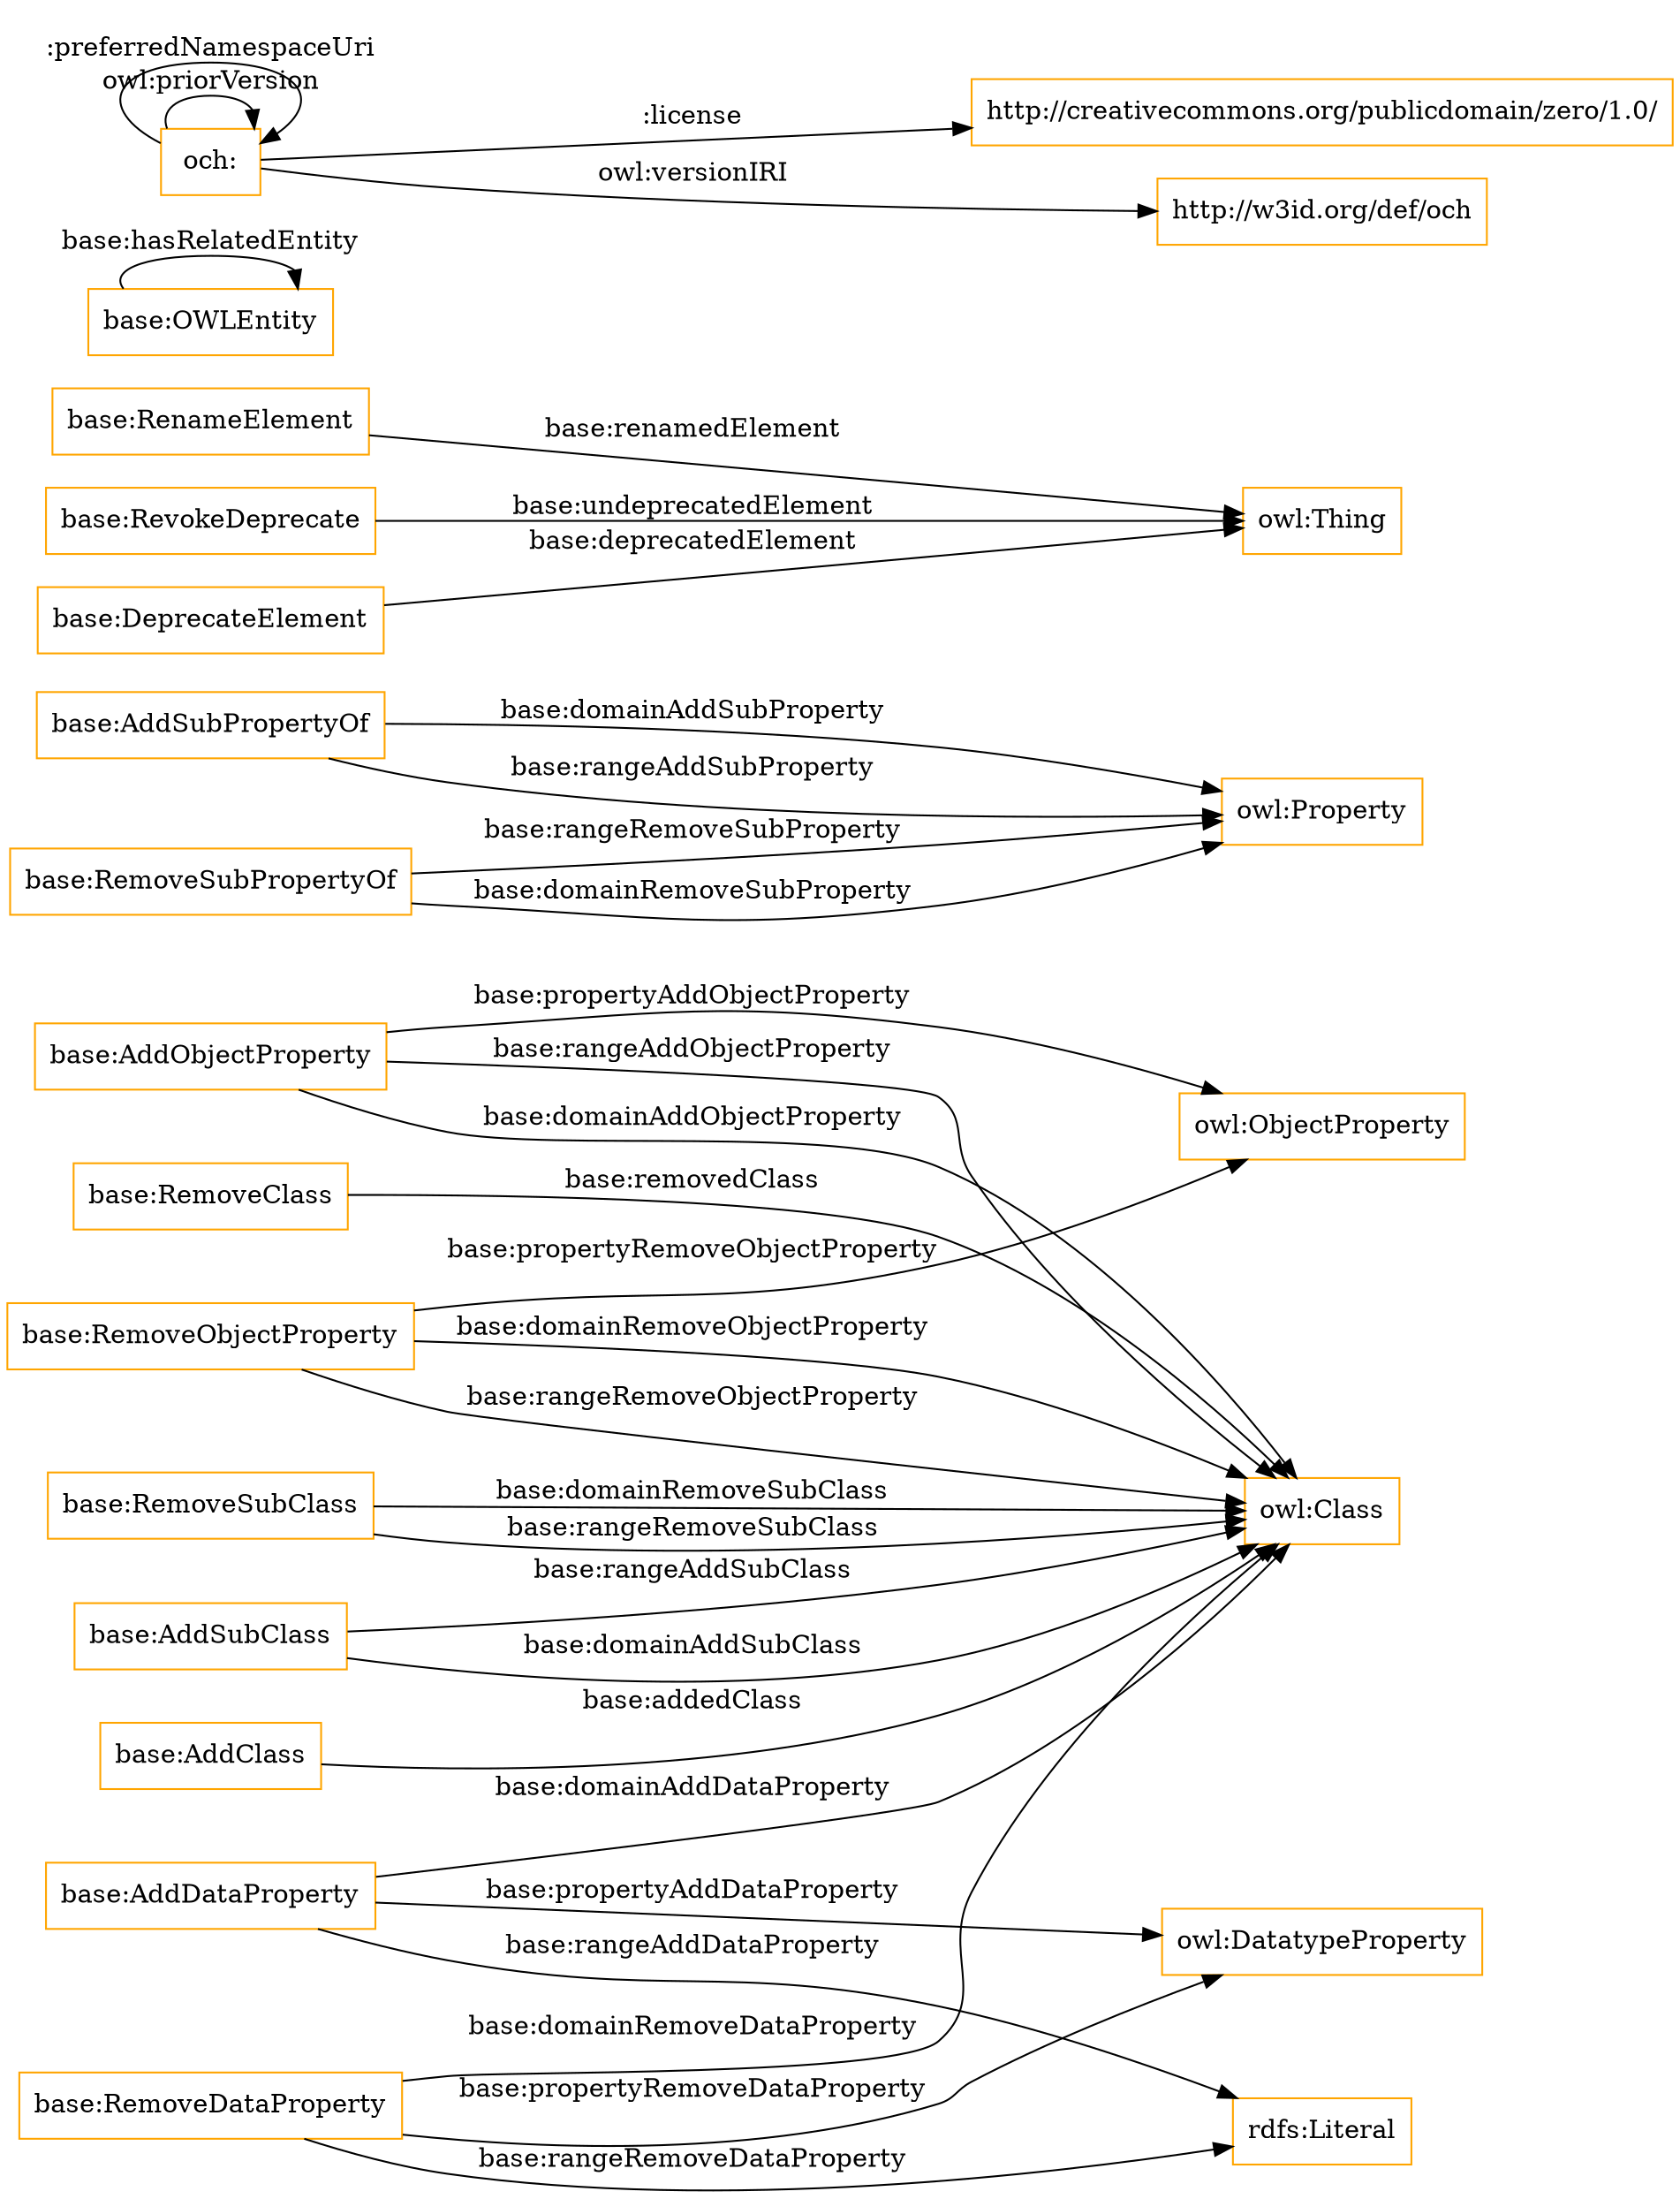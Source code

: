 digraph ar2dtool_diagram { 
rankdir=LR;
size="1501"
node [shape = rectangle, color="orange"]; "base:AddSubClass" "owl:Property" "base:AddSubPropertyOf" "base:AddClass" "base:AddObjectProperty" "base:RenameElement" "base:RemoveSubClass" "base:RemoveObjectProperty" "base:RevokeDeprecate" "owl:ObjectProperty" "base:OWLEntity" "base:RemoveDataProperty" "base:RemoveClass" "base:DeprecateElement" "owl:Class" "base:RemoveSubPropertyOf" "base:AddDataProperty" "owl:DatatypeProperty" ; /*classes style*/
	"och:" -> "och:" [ label = "owl:priorVersion" ];
	"och:" -> "http://creativecommons.org/publicdomain/zero/1.0/" [ label = ":license" ];
	"och:" -> "http://w3id.org/def/och" [ label = "owl:versionIRI" ];
	"och:" -> "och:" [ label = ":preferredNamespaceUri" ];
	"base:RemoveDataProperty" -> "rdfs:Literal" [ label = "base:rangeRemoveDataProperty" ];
	"base:AddObjectProperty" -> "owl:Class" [ label = "base:rangeAddObjectProperty" ];
	"base:AddObjectProperty" -> "owl:Class" [ label = "base:domainAddObjectProperty" ];
	"base:DeprecateElement" -> "owl:Thing" [ label = "base:deprecatedElement" ];
	"base:RemoveSubPropertyOf" -> "owl:Property" [ label = "base:rangeRemoveSubProperty" ];
	"base:RemoveSubPropertyOf" -> "owl:Property" [ label = "base:domainRemoveSubProperty" ];
	"base:RemoveObjectProperty" -> "owl:Class" [ label = "base:domainRemoveObjectProperty" ];
	"base:AddDataProperty" -> "rdfs:Literal" [ label = "base:rangeAddDataProperty" ];
	"base:RemoveSubClass" -> "owl:Class" [ label = "base:domainRemoveSubClass" ];
	"base:AddSubPropertyOf" -> "owl:Property" [ label = "base:domainAddSubProperty" ];
	"base:AddClass" -> "owl:Class" [ label = "base:addedClass" ];
	"base:RemoveObjectProperty" -> "owl:ObjectProperty" [ label = "base:propertyRemoveObjectProperty" ];
	"base:RevokeDeprecate" -> "owl:Thing" [ label = "base:undeprecatedElement" ];
	"base:AddDataProperty" -> "owl:Class" [ label = "base:domainAddDataProperty" ];
	"base:RemoveSubClass" -> "owl:Class" [ label = "base:rangeRemoveSubClass" ];
	"base:AddDataProperty" -> "owl:DatatypeProperty" [ label = "base:propertyAddDataProperty" ];
	"base:OWLEntity" -> "base:OWLEntity" [ label = "base:hasRelatedEntity" ];
	"base:AddObjectProperty" -> "owl:ObjectProperty" [ label = "base:propertyAddObjectProperty" ];
	"base:RenameElement" -> "owl:Thing" [ label = "base:renamedElement" ];
	"base:AddSubClass" -> "owl:Class" [ label = "base:rangeAddSubClass" ];
	"base:RemoveDataProperty" -> "owl:DatatypeProperty" [ label = "base:propertyRemoveDataProperty" ];
	"base:RemoveClass" -> "owl:Class" [ label = "base:removedClass" ];
	"base:RemoveDataProperty" -> "owl:Class" [ label = "base:domainRemoveDataProperty" ];
	"base:RemoveObjectProperty" -> "owl:Class" [ label = "base:rangeRemoveObjectProperty" ];
	"base:AddSubPropertyOf" -> "owl:Property" [ label = "base:rangeAddSubProperty" ];
	"base:AddSubClass" -> "owl:Class" [ label = "base:domainAddSubClass" ];

}
